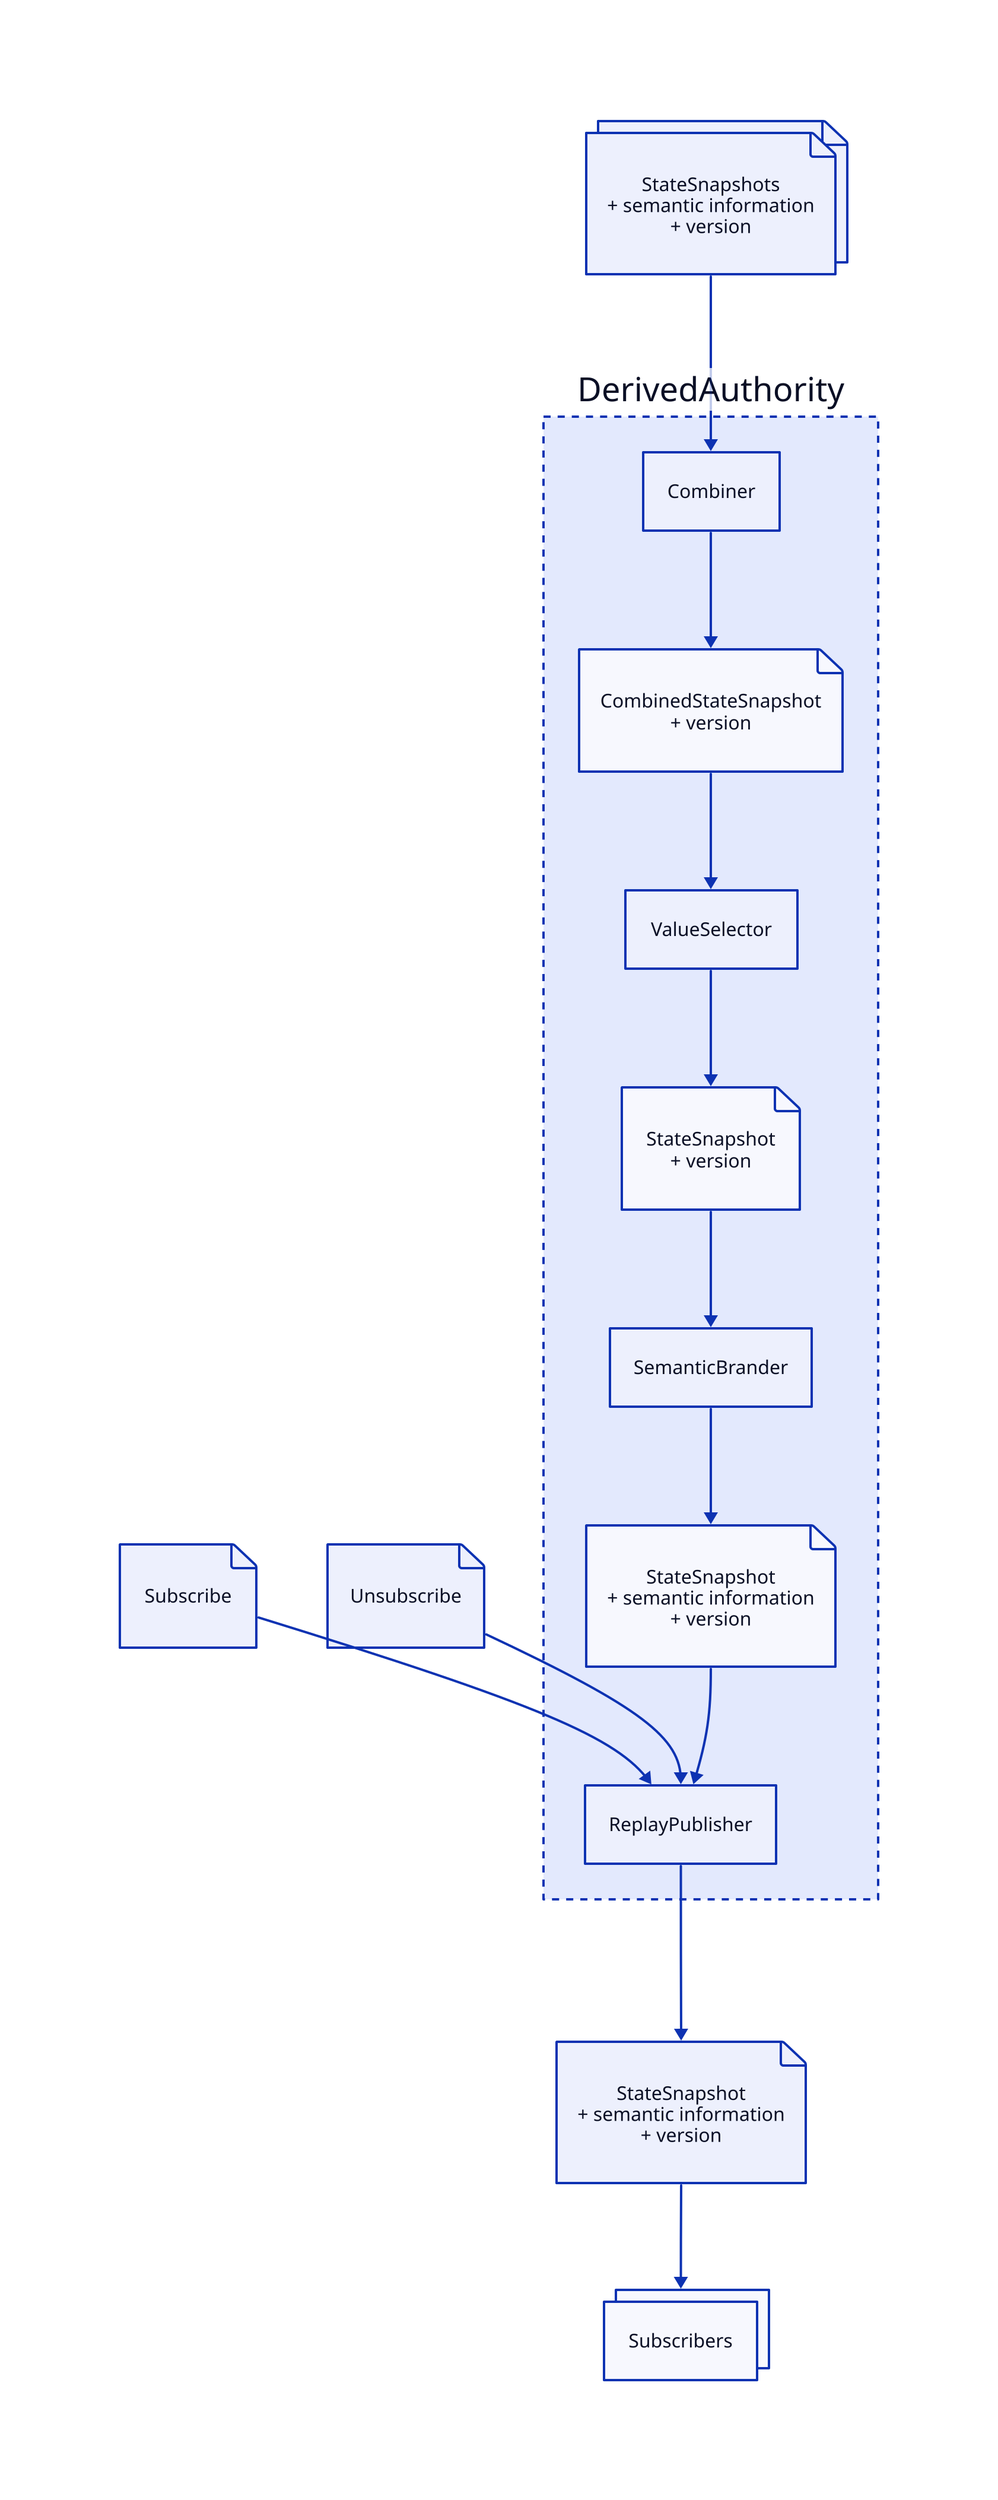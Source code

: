classes: {
  composition: {
    style.stroke-dash: 3
  }
}

# Input messages
StateSnapshots: StateSnapshots\n+ semantic information\n+ version {
  shape: page
  style.multiple: true
}
StateSnapshots -> DerivedAuthority.Combiner
Subscribe: {
  shape: page
}
Subscribe -> DerivedAuthority.ReplayPublisher
Unsubscribe: {
  shape: page
}
Unsubscribe -> DerivedAuthority.ReplayPublisher

# Main actor
DerivedAuthority: {
  class: composition

  # Internal actors
  Combiner
  ReplayPublisher
  SemanticBrander
  ValueSelector

  CombinedStateSnapshot: CombinedStateSnapshot\n+ version {
    shape: page
  }
  Combiner -> CombinedStateSnapshot -> ValueSelector
  StateSnapshotWithMetaData: StateSnapshot\n+ semantic information\n+ version {
    shape: page
  }
  SemanticBrander -> StateSnapshotWithMetaData -> ReplayPublisher
  StateSnapshot: StateSnapshot\n+ version {
    shape: page
  }
  ValueSelector -> StateSnapshot -> SemanticBrander
}

# Output messages
OutputStateSnapshot: StateSnapshot\n+ semantic information\n+ version {
  shape: page
}
DerivedAuthority.ReplayPublisher -> OutputStateSnapshot -> Subscribers

# Environment actors
Subscribers: {
  style.multiple: true
}

